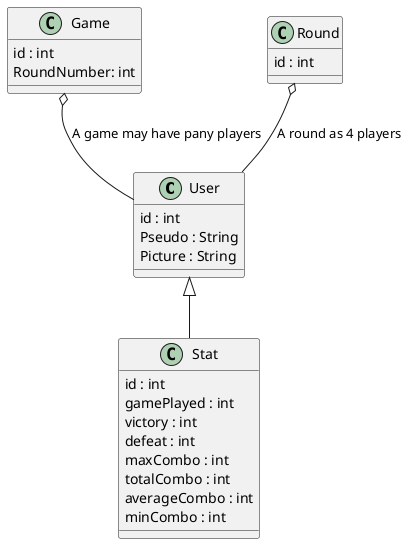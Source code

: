 @startuml

class User{
      id : int
      Pseudo : String
      Picture : String
}

class Game{
      id : int
      RoundNumber: int
      
}

class Round{
      id : int
}

class Stat{
      id : int
      gamePlayed : int
      victory : int
      defeat : int
      maxCombo : int
      totalCombo : int
      averageCombo : int
      minCombo : int
}

User <|-- Stat

Game o-- User : A game may have pany players

Round o-- User : A round as 4 players


@enduml